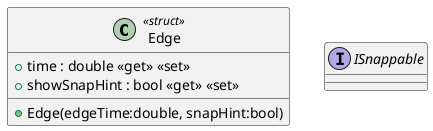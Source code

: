 @startuml
class Edge <<struct>> {
    + time : double <<get>> <<set>>
    + showSnapHint : bool <<get>> <<set>>
    + Edge(edgeTime:double, snapHint:bool)
}
interface ISnappable {
}
@enduml
